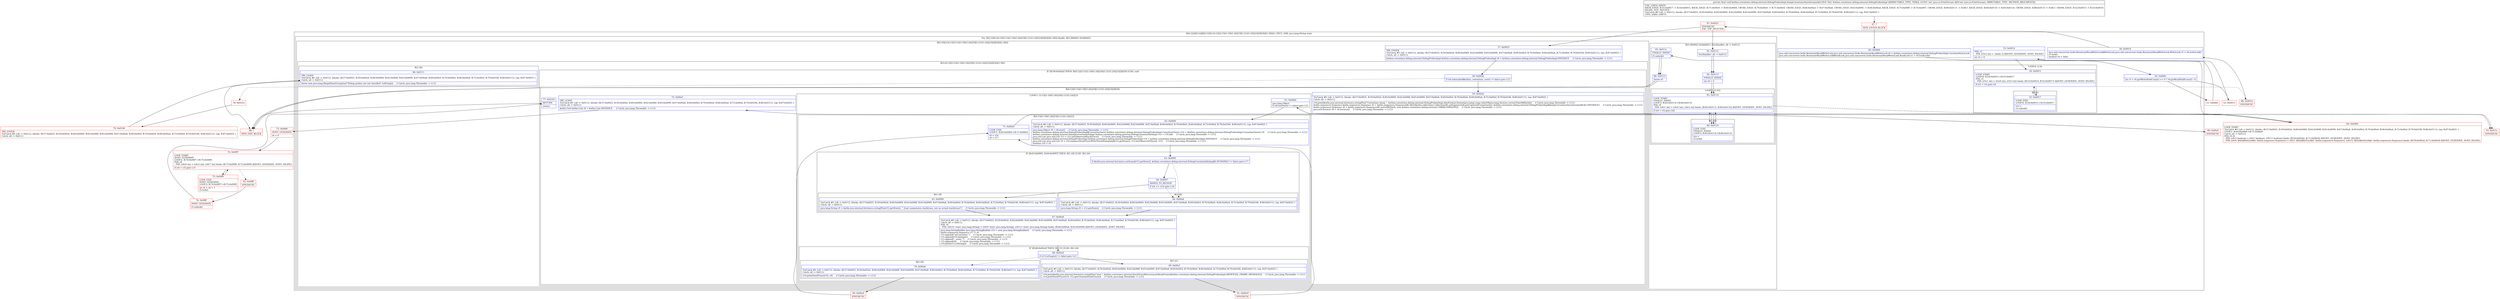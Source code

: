 digraph "CFG forkotlinx.coroutines.debug.internal.DebugProbesImpl.dumpCoroutinesSynchronized(Ljava\/io\/PrintStream;)V" {
subgraph cluster_Region_286191011 {
label = "R(6:1|2|4|(1:6)|8|(2:10|(2:(4:12|(5:15|(1:18)(1:26)|19|(1:21)(1:24)|23)|28|34)|(1:38)))) | DECL_VAR: java.lang.String state\l";
node [shape=record,color=blue];
Node_49 [shape=record,label="{49\:\ 0x0000|java.util.concurrent.locks.ReentrantReadWriteLock java.util.concurrent.locks.ReentrantReadWriteLock r0 = kotlinx.coroutines.debug.internal.DebugProbesImpl.coroutineStateLock\ljava.util.concurrent.locks.ReentrantReadWriteLock$ReadLock java.util.concurrent.locks.ReentrantReadWriteLock.ReadLock r2 = r0.readLock()\l}"];
Node_50 [shape=record,label="{50\:\ 0x000c|int r3 = r0.getWriteHoldCount() == 0 ? r0.getReadHoldCount() : 0\l}"];
Node_53 [shape=record,label="{53\:\ 0x0014|PHI: r3 \l  PHI: (r3v2 int) =  binds: [] A[DONT_GENERATE, DONT_INLINE]\l|int r5 = 0\l}"];
subgraph cluster_LoopRegion_1612367562 {
label = "LOOP:0: (1:6)";
node [shape=record,color=blue];
Node_54 [shape=record,label="{54\:\ 0x0015|LOOP_START\lLOOP:0: B:54:0x0015\-\>B:55:0x0017\lPHI: r5 \l  PHI: (r5v1 int) = (r5v0 int), (r5v3 int) binds: [B:53:0x0014, B:55:0x0017] A[DONT_GENERATE, DONT_INLINE]\l|if (r5 \< r3) goto L6\l}"];
subgraph cluster_Region_18326574 {
label = "R(1:6)";
node [shape=record,color=blue];
Node_55 [shape=record,label="{55\:\ 0x0017|LOOP_END\lLOOP:0: B:54:0x0015\-\>B:55:0x0017\l|r5++\lr2.unlock()\l}"];
}
}
Node_56 [shape=record,label="{56\:\ 0x001d|java.util.concurrent.locks.ReentrantReadWriteLock$WriteLock java.util.concurrent.locks.ReentrantReadWriteLock.WriteLock r5 = r0.writeLock()\lr5.lock()\lboolean r0 = false\l}"];
subgraph cluster_TryCatchRegion_316071381 {
label = "Try: R(2:10|(2:(4:12|(5:15|(1:18)(1:26)|19|(1:21)(1:24)|23)|28|34)|(1:38))) finally: R(5:39|40|(1:42)|44|45)";
node [shape=record,color=blue];
subgraph cluster_Region_1564034407 {
label = "R(2:10|(2:(4:12|(5:15|(1:18)(1:26)|19|(1:21)(1:24)|23)|28|34)|(1:38)))";
node [shape=record,color=blue];
Node_57 [shape=record,label="{57\:\ 0x0025|TRY_ENTER\lTryCatch #0 \{all \-\> 0x0112, blocks: (B:57:0x0025, B:59:0x002d, B:60:0x0069, B:62:0x006f, B:65:0x0099, B:67:0x00a8, B:69:0x00cf, B:70:0x00e6, B:66:0x00a4, B:72:0x00ef, B:79:0x0106, B:80:0x0111), top: B:87:0x0025 \}\lCatch: all \-\> 0x0112\l|kotlinx.coroutines.debug.internal.DebugProbesImpl kotlinx.coroutines.debug.internal.DebugProbesImpl r6 = kotlinx.coroutines.debug.internal.DebugProbesImpl.INSTANCE     \/\/ Catch: java.lang.Throwable \-\> L112\l}"];
subgraph cluster_Region_478641149 {
label = "R(2:(4:12|(5:15|(1:18)(1:26)|19|(1:21)(1:24)|23)|28|34)|(1:38))";
node [shape=record,color=blue];
subgraph cluster_IfRegion_557715963 {
label = "IF [B:58:0x002b] THEN: R(4:12|(5:15|(1:18)(1:26)|19|(1:21)(1:24)|23)|28|34) ELSE: null";
node [shape=record,color=blue];
Node_58 [shape=record,label="{58\:\ 0x002b|if (r6.isInstalled$kotlinx_coroutines_core() != false) goto L12\l}"];
subgraph cluster_Region_910781428 {
label = "R(4:12|(5:15|(1:18)(1:26)|19|(1:21)(1:24)|23)|28|34)";
node [shape=record,color=blue];
Node_59 [shape=record,label="{59\:\ 0x002d|TryCatch #0 \{all \-\> 0x0112, blocks: (B:57:0x0025, B:59:0x002d, B:60:0x0069, B:62:0x006f, B:65:0x0099, B:67:0x00a8, B:69:0x00cf, B:70:0x00e6, B:66:0x00a4, B:72:0x00ef, B:79:0x0106, B:80:0x0111), top: B:87:0x0025 \}\lCatch: all \-\> 0x0112\l|r19.print(kotlin.jvm.internal.Intrinsics.stringPlus(\"Coroutines dump \", kotlinx.coroutines.debug.internal.DebugProbesImpl.dateFormat.format(java.lang.Long.valueOf(java.lang.System.currentTimeMillis()))))     \/\/ Catch: java.lang.Throwable \-\> L112\lkotlin.sequences.Sequence kotlin.sequences.Sequence r6 = kotlin.sequences.SequencesKt.filter(kotlin.collections.CollectionsKt.asSequence(r6.getCapturedCoroutines()), kotlinx.coroutines.debug.internal.DebugProbesImpl$dumpCoroutinesSynchronized$1$2.INSTANCE)     \/\/ Catch: java.lang.Throwable \-\> L112\lkotlin.sequences.Sequence r6 = kotlin.sequences.SequencesKt.sortedWith(r6, new kotlinx.coroutines.debug.internal.C0888x10992e95())     \/\/ Catch: java.lang.Throwable \-\> L112\ljava.util.Iterator r8 = r6.iterator()     \/\/ Catch: java.lang.Throwable \-\> L112\l\l}"];
subgraph cluster_LoopRegion_1015112898 {
label = "LOOP:1: (5:15|(1:18)(1:26)|19|(1:21)(1:24)|23)";
node [shape=record,color=blue];
Node_61 [shape=record,label="{61\:\ 0x006d|java.lang.Object \lif (r8.hasNext() != false) goto L15\l}"];
subgraph cluster_Region_1805902415 {
label = "R(5:15|(1:18)(1:26)|19|(1:21)(1:24)|23)";
node [shape=record,color=blue];
Node_62 [shape=record,label="{62\:\ 0x006f|TryCatch #0 \{all \-\> 0x0112, blocks: (B:57:0x0025, B:59:0x002d, B:60:0x0069, B:62:0x006f, B:65:0x0099, B:67:0x00a8, B:69:0x00cf, B:70:0x00e6, B:66:0x00a4, B:72:0x00ef, B:79:0x0106, B:80:0x0111), top: B:87:0x0025 \}\lCatch: all \-\> 0x0112\l|java.lang.Object r9 = r8.next()     \/\/ Catch: java.lang.Throwable \-\> L112\lkotlinx.coroutines.debug.internal.DebugProbesImpl$CoroutineOwner kotlinx.coroutines.debug.internal.DebugProbesImpl.CoroutineOwner r10 = (kotlinx.coroutines.debug.internal.DebugProbesImpl.CoroutineOwner) r9     \/\/ Catch: java.lang.Throwable \-\> L112\lkotlinx.coroutines.debug.internal.DebugCoroutineInfoImpl kotlinx.coroutines.debug.internal.DebugCoroutineInfoImpl r12 = r10.info     \/\/ Catch: java.lang.Throwable \-\> L112\ljava.util.List java.util.List r13 = r12.lastObservedStackTrace()     \/\/ Catch: java.lang.Throwable \-\> L112\lkotlinx.coroutines.debug.internal.DebugProbesImpl kotlinx.coroutines.debug.internal.DebugProbesImpl r14 = kotlinx.coroutines.debug.internal.DebugProbesImpl.INSTANCE     \/\/ Catch: java.lang.Throwable \-\> L112\ljava.util.List java.util.List r4 = r14.enhanceStackTraceWithThreadDumpImpl(r12.getState(), r12.lastObservedThread, r13)     \/\/ Catch: java.lang.Throwable \-\> L112\lboolean r16 = r0\l}"];
subgraph cluster_IfRegion_1108100840 {
label = "IF [B:63:0x0095, B:64:0x0097] THEN: R(1:18) ELSE: R(1:26)";
node [shape=record,color=blue];
Node_63 [shape=record,label="{63\:\ 0x0095|if (kotlin.jvm.internal.Intrinsics.areEqual(r12.getState(), kotlinx.coroutines.debug.internal.DebugCoroutineInfoImplKt.RUNNING) != false) goto L17\l}"];
Node_64 [shape=record,label="{64\:\ 0x0097|ADDED_TO_REGION\l|if (r4 == r13) goto L18\l}"];
subgraph cluster_Region_1435054515 {
label = "R(1:18)";
node [shape=record,color=blue];
Node_65 [shape=record,label="{65\:\ 0x0099|TryCatch #0 \{all \-\> 0x0112, blocks: (B:57:0x0025, B:59:0x002d, B:60:0x0069, B:62:0x006f, B:65:0x0099, B:67:0x00a8, B:69:0x00cf, B:70:0x00e6, B:66:0x00a4, B:72:0x00ef, B:79:0x0106, B:80:0x0111), top: B:87:0x0025 \}\lCatch: all \-\> 0x0112\l|java.lang.String r0 = kotlin.jvm.internal.Intrinsics.stringPlus(r12.getState(), \" (Last suspension stacktrace, not an actual stacktrace)\")     \/\/ Catch: java.lang.Throwable \-\> L112\l}"];
}
subgraph cluster_Region_74007344 {
label = "R(1:26)";
node [shape=record,color=blue];
Node_66 [shape=record,label="{66\:\ 0x00a4|TryCatch #0 \{all \-\> 0x0112, blocks: (B:57:0x0025, B:59:0x002d, B:60:0x0069, B:62:0x006f, B:65:0x0099, B:67:0x00a8, B:69:0x00cf, B:70:0x00e6, B:66:0x00a4, B:72:0x00ef, B:79:0x0106, B:80:0x0111), top: B:87:0x0025 \}\lCatch: all \-\> 0x0112\l|java.lang.String r0 = r12.getState()     \/\/ Catch: java.lang.Throwable \-\> L112\l}"];
}
}
Node_67 [shape=record,label="{67\:\ 0x00a8|TryCatch #0 \{all \-\> 0x0112, blocks: (B:57:0x0025, B:59:0x002d, B:60:0x0069, B:62:0x006f, B:65:0x0099, B:67:0x00a8, B:69:0x00cf, B:70:0x00e6, B:66:0x00a4, B:72:0x00ef, B:79:0x0106, B:80:0x0111), top: B:87:0x0025 \}\lCatch: all \-\> 0x0112\lPHI: r0 \l  PHI: (r0v10 'state' java.lang.String) = (r0v9 'state' java.lang.String), (r0v13 'state' java.lang.String) binds: [B:66:0x00a4, B:65:0x0099] A[DONT_GENERATE, DONT_INLINE]\l|java.lang.StringBuilder java.lang.StringBuilder r15 = new java.lang.StringBuilder()     \/\/ Catch: java.lang.Throwable \-\> L112\lkotlin.sequences.Sequence r17 = r6\lr15.append(\"nnCoroutine \")     \/\/ Catch: java.lang.Throwable \-\> L112\lr15.append(r10.delegate)     \/\/ Catch: java.lang.Throwable \-\> L112\lr15.append(\", state: \")     \/\/ Catch: java.lang.Throwable \-\> L112\lr15.append(r0)     \/\/ Catch: java.lang.Throwable \-\> L112\lr19.print(r15.toString())     \/\/ Catch: java.lang.Throwable \-\> L112\l}"];
subgraph cluster_IfRegion_1503243340 {
label = "IF [B:68:0x00cd] THEN: R(1:21) ELSE: R(1:24)";
node [shape=record,color=blue];
Node_68 [shape=record,label="{68\:\ 0x00cd|if (r13.isEmpty() != false) goto L21\l}"];
subgraph cluster_Region_2030214786 {
label = "R(1:21)";
node [shape=record,color=blue];
Node_69 [shape=record,label="{69\:\ 0x00cf|TryCatch #0 \{all \-\> 0x0112, blocks: (B:57:0x0025, B:59:0x002d, B:60:0x0069, B:62:0x006f, B:65:0x0099, B:67:0x00a8, B:69:0x00cf, B:70:0x00e6, B:66:0x00a4, B:72:0x00ef, B:79:0x0106, B:80:0x0111), top: B:87:0x0025 \}\lCatch: all \-\> 0x0112\l|r19.print(kotlin.jvm.internal.Intrinsics.stringPlus(\"ntat \", kotlinx.coroutines.internal.StackTraceRecovery.artificialFrame(kotlinx.coroutines.debug.internal.DebugProbesImpl.ARTIFICIAL_FRAME_MESSAGE)))     \/\/ Catch: java.lang.Throwable \-\> L112\lr14.printStackTrace(r19, r12.getCreationStackTrace())     \/\/ Catch: java.lang.Throwable \-\> L112\l}"];
}
subgraph cluster_Region_1166088805 {
label = "R(1:24)";
node [shape=record,color=blue];
Node_70 [shape=record,label="{70\:\ 0x00e6|TryCatch #0 \{all \-\> 0x0112, blocks: (B:57:0x0025, B:59:0x002d, B:60:0x0069, B:62:0x006f, B:65:0x0099, B:67:0x00a8, B:69:0x00cf, B:70:0x00e6, B:66:0x00a4, B:72:0x00ef, B:79:0x0106, B:80:0x0111), top: B:87:0x0025 \}\lCatch: all \-\> 0x0112\l|r14.printStackTrace(r19, r4)     \/\/ Catch: java.lang.Throwable \-\> L112\l}"];
}
}
Node_71 [shape=record,label="{71\:\ 0x00e9|LOOP_END\lLOOP:1: B:60:0x0069\-\>B:71:0x00e9\l|r0 = r16\lr6 = r17\l}"];
}
}
Node_72 [shape=record,label="{72\:\ 0x00ef|TRY_LEAVE\lTryCatch #0 \{all \-\> 0x0112, blocks: (B:57:0x0025, B:59:0x002d, B:60:0x0069, B:62:0x006f, B:65:0x0099, B:67:0x00a8, B:69:0x00cf, B:70:0x00e6, B:66:0x00a4, B:72:0x00ef, B:79:0x0106, B:80:0x0111), top: B:87:0x0025 \}\lCatch: all \-\> 0x0112\l|kotlin.Unit kotlin.Unit r0 = kotlin.Unit.INSTANCE     \/\/ Catch: java.lang.Throwable \-\> L112\l}"];
Node_77 [shape=record,label="{77\:\ 0x0102|RETURN\l|return\l}"];
}
}
subgraph cluster_Region_121973352 {
label = "R(1:38)";
node [shape=record,color=blue];
Node_80 [shape=record,label="{80\:\ 0x0111|TRY_LEAVE\lTryCatch #0 \{all \-\> 0x0112, blocks: (B:57:0x0025, B:59:0x002d, B:60:0x0069, B:62:0x006f, B:65:0x0099, B:67:0x00a8, B:69:0x00cf, B:70:0x00e6, B:66:0x00a4, B:72:0x00ef, B:79:0x0106, B:80:0x0111), top: B:87:0x0025 \}\lCatch: all \-\> 0x0112\l|throw new java.lang.IllegalStateException(\"Debug probes are not installed\".toString())     \/\/ Catch: java.lang.Throwable \-\> L112\l}"];
}
}
}
subgraph cluster_Region_974503590 {
label = "R(5:39|40|(1:42)|44|45) | ExcHandler: all \-\> 0x0112\l";
node [shape=record,color=blue];
Node_81 [shape=record,label="{81\:\ 0x0112|ExcHandler: all \-\> 0x0112\l}"];
Node_82 [shape=record,label="{82\:\ 0x0113|FINALLY_INSNS\l|int r4 = 0\l}"];
subgraph cluster_LoopRegion_102718623 {
label = "LOOP:3: (1:42)";
node [shape=record,color=blue];
Node_83 [shape=record,label="{83\:\ 0x0114|LOOP_START\lFINALLY_INSNS\lLOOP:3: B:83:0x0114\-\>B:84:0x0116\lPHI: r4 \l  PHI: (r4v1 int) = (r4v0 int), (r4v2 int) binds: [B:82:0x0113, B:84:0x0116] A[DONT_GENERATE, DONT_INLINE]\l|if (r4 \< r3) goto L42\l}"];
subgraph cluster_Region_1296270487 {
label = "R(1:42)";
node [shape=record,color=blue];
Node_84 [shape=record,label="{84\:\ 0x0116|LOOP_END\lFINALLY_INSNS\lLOOP:3: B:83:0x0114\-\>B:84:0x0116\l|r4++\lr2.lock()\l}"];
}
}
Node_85 [shape=record,label="{85\:\ 0x011c|FINALLY_INSNS\l|r5.unlock()\l}"];
Node_86 [shape=record,label="{86\:\ 0x011f|throw r0\l}"];
}
}
}
subgraph cluster_Region_974503590 {
label = "R(5:39|40|(1:42)|44|45) | ExcHandler: all \-\> 0x0112\l";
node [shape=record,color=blue];
Node_81 [shape=record,label="{81\:\ 0x0112|ExcHandler: all \-\> 0x0112\l}"];
Node_82 [shape=record,label="{82\:\ 0x0113|FINALLY_INSNS\l|int r4 = 0\l}"];
subgraph cluster_LoopRegion_102718623 {
label = "LOOP:3: (1:42)";
node [shape=record,color=blue];
Node_83 [shape=record,label="{83\:\ 0x0114|LOOP_START\lFINALLY_INSNS\lLOOP:3: B:83:0x0114\-\>B:84:0x0116\lPHI: r4 \l  PHI: (r4v1 int) = (r4v0 int), (r4v2 int) binds: [B:82:0x0113, B:84:0x0116] A[DONT_GENERATE, DONT_INLINE]\l|if (r4 \< r3) goto L42\l}"];
subgraph cluster_Region_1296270487 {
label = "R(1:42)";
node [shape=record,color=blue];
Node_84 [shape=record,label="{84\:\ 0x0116|LOOP_END\lFINALLY_INSNS\lLOOP:3: B:83:0x0114\-\>B:84:0x0116\l|r4++\lr2.lock()\l}"];
}
}
Node_85 [shape=record,label="{85\:\ 0x011c|FINALLY_INSNS\l|r5.unlock()\l}"];
Node_86 [shape=record,label="{86\:\ 0x011f|throw r0\l}"];
}
Node_47 [shape=record,color=red,label="{47\:\ ?|MTH_ENTER_BLOCK\l}"];
Node_51 [shape=record,color=red,label="{51\:\ 0x000e}"];
Node_88 [shape=record,color=red,label="{88\:\ 0x001d|SYNTHETIC\l}"];
Node_87 [shape=record,color=red,label="{87\:\ 0x0025|SYNTHETIC\lEXC_TOP_SPLITTER\l}"];
Node_60 [shape=record,color=red,label="{60\:\ 0x0069|LOOP_START\lTryCatch #0 \{all \-\> 0x0112, blocks: (B:57:0x0025, B:59:0x002d, B:60:0x0069, B:62:0x006f, B:65:0x0099, B:67:0x00a8, B:69:0x00cf, B:70:0x00e6, B:66:0x00a4, B:72:0x00ef, B:79:0x0106, B:80:0x0111), top: B:87:0x0025 \}\lLOOP:1: B:60:0x0069\-\>B:71:0x00e9\lCatch: all \-\> 0x0112\lPHI: r0 r6 \l  PHI: (r0v5 boolean) = (r0v1 boolean), (r0v11 boolean) binds: [B:59:0x002d, B:71:0x00e9] A[DONT_GENERATE, DONT_INLINE]\l  PHI: (r6v6 '$this$forEach$iv' kotlin.sequences.Sequence) = (r6v5 '$this$forEach$iv' kotlin.sequences.Sequence), (r6v12 '$this$forEach$iv' kotlin.sequences.Sequence) binds: [B:59:0x002d, B:71:0x00e9] A[DONT_GENERATE, DONT_INLINE]\l}"];
Node_91 [shape=record,color=red,label="{91\:\ 0x00e9|SYNTHETIC\l}"];
Node_90 [shape=record,color=red,label="{90\:\ 0x00e9|SYNTHETIC\l}"];
Node_89 [shape=record,color=red,label="{89\:\ 0x00ef|SYNTHETIC\l}"];
Node_73 [shape=record,color=red,label="{73\:\ 0x00f6|DONT_GENERATE\l|r4 = 0\l}"];
Node_74 [shape=record,color=red,label="{74\:\ 0x00f7|LOOP_START\lDONT_GENERATE\lLOOP:2: B:74:0x00f7\-\>B:75:0x00f9\lPHI: r4 \l  PHI: (r4v6 int) = (r4v5 int), (r4v7 int) binds: [B:73:0x00f6, B:75:0x00f9] A[DONT_GENERATE, DONT_INLINE]\l|if (r4 \< r3) goto L31\l}"];
Node_75 [shape=record,color=red,label="{75\:\ 0x00f9|LOOP_END\lDONT_GENERATE\lLOOP:2: B:74:0x00f7\-\>B:75:0x00f9\l|int r4 = r4 + 1\lr2.lock()\l}"];
Node_92 [shape=record,color=red,label="{92\:\ 0x00ff|SYNTHETIC\l}"];
Node_76 [shape=record,color=red,label="{76\:\ 0x00ff|DONT_GENERATE\l|r5.unlock()\l}"];
Node_48 [shape=record,color=red,label="{48\:\ ?|MTH_EXIT_BLOCK\l}"];
Node_78 [shape=record,color=red,label="{78\:\ 0x0103}"];
Node_79 [shape=record,color=red,label="{79\:\ 0x0106|TRY_ENTER\lTryCatch #0 \{all \-\> 0x0112, blocks: (B:57:0x0025, B:59:0x002d, B:60:0x0069, B:62:0x006f, B:65:0x0099, B:67:0x00a8, B:69:0x00cf, B:70:0x00e6, B:66:0x00a4, B:72:0x00ef, B:79:0x0106, B:80:0x0111), top: B:87:0x0025 \}\lCatch: all \-\> 0x0112\l}"];
Node_93 [shape=record,color=red,label="{93\:\ 0x011c|SYNTHETIC\l}"];
Node_52 [shape=record,color=red,label="{52\:\ 0x0013}"];
MethodNode[shape=record,label="{private final void kotlinx.coroutines.debug.internal.DebugProbesImpl.dumpCoroutinesSynchronized((r18v0 'this' kotlinx.coroutines.debug.internal.DebugProbesImpl A[IMMUTABLE_TYPE, THIS]), (r19v0 'out' java.io.PrintStream A[D('out' java.io.PrintStream), IMMUTABLE_TYPE, METHOD_ARGUMENT]))  | USE_LINES_HINTS\lBACK_EDGE: B:55:0x0017 \-\> B:54:0x0015, BACK_EDGE: B:71:0x00e9 \-\> B:60:0x0069, CROSS_EDGE: B:70:0x00e6 \-\> B:71:0x00e9, CROSS_EDGE: B:66:0x00a4 \-\> B:67:0x00a8, CROSS_EDGE: B:63:0x0095 \-\> B:66:0x00a4, BACK_EDGE: B:75:0x00f9 \-\> B:74:0x00f7, CROSS_EDGE: B:80:0x0111 \-\> B:48:?, BACK_EDGE: B:84:0x0116 \-\> B:83:0x0114, CROSS_EDGE: B:86:0x011f \-\> B:48:?, CROSS_EDGE: B:52:0x0013 \-\> B:53:0x0014\lINLINE_NOT_NEEDED\lTryCatch #0 \{all \-\> 0x0112, blocks: (B:57:0x0025, B:59:0x002d, B:60:0x0069, B:62:0x006f, B:65:0x0099, B:67:0x00a8, B:69:0x00cf, B:70:0x00e6, B:66:0x00a4, B:72:0x00ef, B:79:0x0106, B:80:0x0111), top: B:87:0x0025 \}\lTYPE_VARS: EMPTY\l}"];
MethodNode -> Node_47;Node_49 -> Node_50;
Node_50 -> Node_51;
Node_50 -> Node_52;
Node_53 -> Node_54;
Node_54 -> Node_55;
Node_54 -> Node_88[style=dashed];
Node_55 -> Node_54;
Node_56 -> Node_87;
Node_57 -> Node_58;
Node_58 -> Node_59;
Node_58 -> Node_78[style=dashed];
Node_59 -> Node_60;
Node_61 -> Node_62;
Node_61 -> Node_89[style=dashed];
Node_62 -> Node_63;
Node_63 -> Node_64;
Node_63 -> Node_66[style=dashed];
Node_64 -> Node_65;
Node_64 -> Node_66[style=dashed];
Node_65 -> Node_67;
Node_66 -> Node_67;
Node_67 -> Node_68;
Node_68 -> Node_69;
Node_68 -> Node_70[style=dashed];
Node_69 -> Node_91;
Node_70 -> Node_90;
Node_71 -> Node_60;
Node_72 -> Node_73;
Node_77 -> Node_48;
Node_80 -> Node_48;
Node_81 -> Node_82;
Node_82 -> Node_83;
Node_83 -> Node_84;
Node_83 -> Node_93[style=dashed];
Node_84 -> Node_83;
Node_85 -> Node_86;
Node_86 -> Node_48;
Node_81 -> Node_82;
Node_82 -> Node_83;
Node_83 -> Node_84;
Node_83 -> Node_93[style=dashed];
Node_84 -> Node_83;
Node_85 -> Node_86;
Node_86 -> Node_48;
Node_47 -> Node_49;
Node_51 -> Node_53;
Node_88 -> Node_56;
Node_87 -> Node_57;
Node_87 -> Node_81;
Node_60 -> Node_61;
Node_91 -> Node_71;
Node_90 -> Node_71;
Node_89 -> Node_72;
Node_73 -> Node_74;
Node_74 -> Node_75;
Node_74 -> Node_92[style=dashed];
Node_75 -> Node_74;
Node_92 -> Node_76;
Node_76 -> Node_77;
Node_78 -> Node_79;
Node_79 -> Node_80;
Node_93 -> Node_85;
Node_52 -> Node_53;
}

